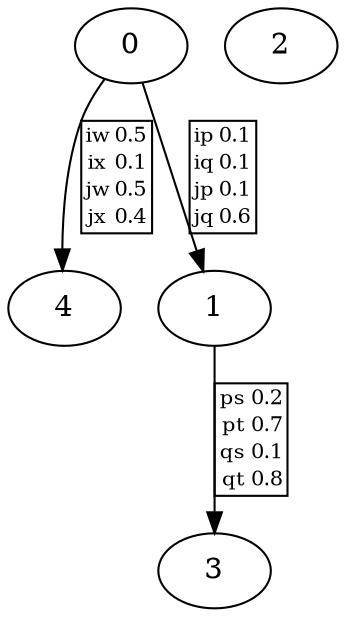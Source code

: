 digraph {0;0 -> 4 [label=<<FONT POINT-SIZE="10"><TABLE CELLBORDER="0" CELLPADDING="1" CELLSPACING="0"><TR><TD>iw</TD><TD>0.5</TD></TR><TR><TD>ix</TD><TD>0.1</TD></TR><TR><TD>jw</TD><TD>0.5</TD></TR><TR><TD>jx</TD><TD>0.4</TD></TR></TABLE></FONT>>];
0 -> 1 [label=<<FONT POINT-SIZE="10"><TABLE CELLBORDER="0" CELLPADDING="1" CELLSPACING="0"><TR><TD>ip</TD><TD>0.1</TD></TR><TR><TD>iq</TD><TD>0.1</TD></TR><TR><TD>jp</TD><TD>0.1</TD></TR><TR><TD>jq</TD><TD>0.6</TD></TR></TABLE></FONT>>];
1;1 -> 3 [label=<<FONT POINT-SIZE="10"><TABLE CELLBORDER="0" CELLPADDING="1" CELLSPACING="0"><TR><TD>ps</TD><TD>0.2</TD></TR><TR><TD>pt</TD><TD>0.7</TD></TR><TR><TD>qs</TD><TD>0.1</TD></TR><TR><TD>qt</TD><TD>0.8</TD></TR></TABLE></FONT>>];
2;3;4;}